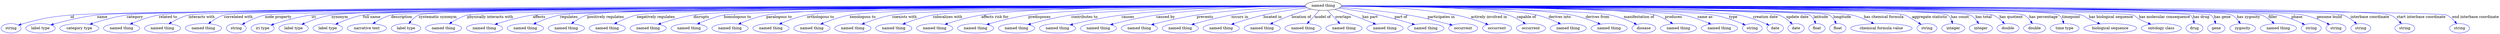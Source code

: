 digraph {
	graph [bb="0,0,7847.5,123"];
	node [label="\N"];
	"named thing"	 [height=0.5,
		label="named thing",
		pos="4145.5,105",
		width=1.5346];
	id	 [color=blue,
		height=0.5,
		label=string,
		pos="30.547,18",
		width=0.84854];
	"named thing" -> id	 [color=blue,
		label=id,
		lp="228.05,61.5",
		pos="e,54.337,29.683 4090.2,104.82 3628.1,103.24 423.5,91.495 222.55,69 153.85,61.309 136.2,57.636 70.547,36 68.289,35.256 65.987,34.426 \
63.685,33.541",
		style=solid];
	name	 [color=blue,
		height=0.5,
		label="label type",
		pos="124.55,18",
		width=1.2638];
	"named thing" -> name	 [color=blue,
		label=name,
		lp="325.05,61.5",
		pos="e,158.06,30.303 4090,104.86 3632.9,103.64 505.42,94.406 309.55,69 259.81,62.548 204.59,46.047 167.54,33.548",
		style=solid];
	category	 [color=blue,
		height=0.5,
		label="category type",
		pos="246.55,18",
		width=1.6249];
	"named thing" -> category	 [color=blue,
		label=category,
		lp="431.05,61.5",
		pos="e,281.62,32.449 4090,104.94 3639.5,104.35 597.41,99.289 407.55,69 367.14,62.553 322.94,47.978 291.09,36.053",
		style=solid];
	"related to"	 [color=blue,
		height=0.5,
		label="named thing",
		pos="378.55,18",
		width=1.5346];
	"named thing" -> "related to"	 [color=blue,
		label="related to",
		lp="535.55,61.5",
		pos="e,408.32,33.178 4090.3,104.73 3641.1,102.49 601.39,86.718 509.55,69 477.46,62.81 443.1,49.144 417.63,37.515",
		style=solid];
	"interacts with"	 [color=blue,
		height=0.5,
		label="named thing",
		pos="506.55,18",
		width=1.5346];
	"named thing" -> "interacts with"	 [color=blue,
		label="interacts with",
		lp="641.55,61.5",
		pos="e,530.23,34.394 4090,104.79 3646.3,103.11 692.8,91.066 604.55,69 581.2,63.163 557.2,50.797 538.79,39.704",
		style=solid];
	"correlated with"	 [color=blue,
		height=0.5,
		label="named thing",
		pos="634.55,18",
		width=1.5346];
	"named thing" -> "correlated with"	 [color=blue,
		label="correlated with",
		lp="755.55,61.5",
		pos="e,654.03,34.862 4090,104.84 3654.1,103.54 798.92,94.089 714.55,69 695.54,63.349 676.72,51.736 662.11,41.018",
		style=solid];
	"node property"	 [color=blue,
		height=0.5,
		label=string,
		pos="738.55,18",
		width=0.84854];
	"named thing" -> "node property"	 [color=blue,
		label="node property",
		lp="879.55,61.5",
		pos="e,759.18,31.705 4090,104.74 3663.8,102.68 923.85,88.734 841.55,69 815.13,62.666 787.68,48.644 767.76,36.903",
		style=solid];
	iri	 [color=blue,
		height=0.5,
		label="iri type",
		pos="823.55,18",
		width=1.011];
	"named thing" -> iri	 [color=blue,
		label=iri,
		lp="990.05,61.5",
		pos="e,851.22,29.857 4090.1,104.79 3681,103.23 1143.3,92.585 983.55,69 940.16,62.594 892.51,46.105 860.59,33.596",
		style=solid];
	synonym	 [color=blue,
		height=0.5,
		label="label type",
		pos="923.55,18",
		width=1.2638];
	"named thing" -> synonym	 [color=blue,
		label=synonym,
		lp="1075,61.5",
		pos="e,951.13,32.673 4090.2,104.94 3686.5,104.44 1204.4,100.1 1049.5,69 1018.3,62.726 984.95,48.875 960.41,37.189",
		style=solid];
	"full name"	 [color=blue,
		height=0.5,
		label="label type",
		pos="1032.5,18",
		width=1.2638];
	"named thing" -> "full name"	 [color=blue,
		label="full name",
		lp="1178,61.5",
		pos="e,1059,32.911 4090.2,104.95 3693.9,104.51 1300.8,100.57 1151.5,69 1122.2,62.786 1091,49.169 1068,37.567",
		style=solid];
	description	 [color=blue,
		height=0.5,
		label="narrative text",
		pos="1153.5,18",
		width=1.6068];
	"named thing" -> description	 [color=blue,
		label=description,
		lp="1276,61.5",
		pos="e,1176,34.62 4090.1,104.69 3694.7,102.41 1316.9,87.936 1245.5,69 1223.8,63.218 1201.6,51.149 1184.5,40.203",
		style=solid];
	"systematic synonym"	 [color=blue,
		height=0.5,
		label="label type",
		pos="1274.5,18",
		width=1.2638];
	"named thing" -> "systematic synonym"	 [color=blue,
		label="systematic synonym",
		lp="1389.5,61.5",
		pos="e,1288.5,35.274 4090.2,104.82 3701.8,103.46 1400.4,94.382 1333.5,69 1319.1,63.509 1305.8,52.76 1295.5,42.539",
		style=solid];
	"physically interacts with"	 [color=blue,
		height=0.5,
		label="named thing",
		pos="1393.5,18",
		width=1.5346];
	"named thing" -> "physically interacts with"	 [color=blue,
		label="physically interacts with",
		lp="1554,61.5",
		pos="e,1416.5,34.615 4090.3,104.62 3714.9,101.97 1552.8,86.028 1487.5,69 1465.4,63.21 1442.7,51.141 1425.2,40.196",
		style=solid];
	affects	 [color=blue,
		height=0.5,
		label="named thing",
		pos="1521.5,18",
		width=1.5346];
	"named thing" -> affects	 [color=blue,
		label=affects,
		lp="1709,61.5",
		pos="e,1557.1,31.912 4090.1,104.62 3737,102.17 1812.9,87.982 1690.5,69 1647.5,62.331 1600.3,47.371 1566.7,35.369",
		style=solid];
	regulates	 [color=blue,
		height=0.5,
		label="named thing",
		pos="1649.5,18",
		width=1.5346];
	"named thing" -> regulates	 [color=blue,
		label=regulates,
		lp="1808,61.5",
		pos="e,1680.1,33.129 4090.2,104.7 3745.3,102.77 1900.4,91.398 1783.5,69 1750.7,62.696 1715.4,48.941 1689.2,37.303",
		style=solid];
	"positively regulates"	 [color=blue,
		height=0.5,
		label="named thing",
		pos="1777.5,18",
		width=1.5346];
	"named thing" -> "positively regulates"	 [color=blue,
		label="positively regulates",
		lp="1924.5,61.5",
		pos="e,1800.6,34.598 4090.1,104.87 3752.3,103.99 1982.1,97.983 1871.5,69 1849.4,63.185 1826.7,51.114 1809.2,40.176",
		style=solid];
	"negatively regulates"	 [color=blue,
		height=0.5,
		label="named thing",
		pos="1905.5,18",
		width=1.5346];
	"named thing" -> "negatively regulates"	 [color=blue,
		label="negatively regulates",
		lp="2079,61.5",
		pos="e,1933.4,33.606 4090.2,104.66 3766.5,102.62 2128.4,91.229 2024.5,69 1995.8,62.837 1965.3,49.634 1942.4,38.205",
		style=solid];
	disrupts	 [color=blue,
		height=0.5,
		label="named thing",
		pos="2033.5,18",
		width=1.5346];
	"named thing" -> disrupts	 [color=blue,
		label=disrupts,
		lp="2217,61.5",
		pos="e,2068.2,32.115 4090,104.92 3791.7,104.38 2386.6,100.16 2195.5,69 2154.7,62.331 2109.9,47.625 2077.8,35.711",
		style=solid];
	"homologous to"	 [color=blue,
		height=0.5,
		label="named thing",
		pos="2161.5,18",
		width=1.5346];
	"named thing" -> "homologous to"	 [color=blue,
		label="homologous to",
		lp="2329.5,61.5",
		pos="e,2190.9,33.337 4090,104.49 3790.5,101.66 2378.9,87.374 2288.5,69 2257.7,62.73 2224.8,49.3 2200.2,37.796",
		style=solid];
	"paralogous to"	 [color=blue,
		height=0.5,
		label="named thing",
		pos="2289.5,18",
		width=1.5346];
	"named thing" -> "paralogous to"	 [color=blue,
		label="paralogous to",
		lp="2460.5,61.5",
		pos="e,2320.1,33.076 4090.3,104.38 3804.9,101.08 2507.1,85.268 2423.5,69 2390.7,62.603 2355.4,48.852 2329.3,37.24",
		style=solid];
	"orthologous to"	 [color=blue,
		height=0.5,
		label="named thing",
		pos="2417.5,18",
		width=1.5346];
	"named thing" -> "orthologous to"	 [color=blue,
		label="orthologous to",
		lp="2589,61.5",
		pos="e,2447.8,33.184 4089.9,104.88 3825.7,104.17 2702.9,99.388 2549.5,69 2517.4,62.627 2482.9,49.039 2457.2,37.491",
		style=solid];
	"xenologous to"	 [color=blue,
		height=0.5,
		label="named thing",
		pos="2545.5,18",
		width=1.5346];
	"named thing" -> "xenologous to"	 [color=blue,
		label="xenologous to",
		lp="2720,61.5",
		pos="e,2576.6,33.04 4090,104.73 3839.6,103.36 2821.5,96.154 2681.5,69 2648.3,62.539 2612.4,48.792 2585.9,37.197",
		style=solid];
	"coexists with"	 [color=blue,
		height=0.5,
		label="named thing",
		pos="2673.5,18",
		width=1.5346];
	"named thing" -> "coexists with"	 [color=blue,
		label="coexists with",
		lp="2849.5,61.5",
		pos="e,2705.2,32.892 4090,104.55 3853.9,102.51 2940,93.086 2813.5,69 2779.1,62.442 2741.9,48.535 2714.5,36.897",
		style=solid];
	"colocalizes with"	 [color=blue,
		height=0.5,
		label="named thing",
		pos="2801.5,18",
		width=1.5346];
	"named thing" -> "colocalizes with"	 [color=blue,
		label="colocalizes with",
		lp="2983.5,61.5",
		pos="e,2832.8,32.867 4090.1,104.4 3868.5,101.85 3053.1,91.063 2939.5,69 2905.7,62.426 2869.2,48.614 2842.2,37.02",
		style=solid];
	"affects risk for"	 [color=blue,
		height=0.5,
		label="named thing",
		pos="2929.5,18",
		width=1.5346];
	"named thing" -> "affects risk for"	 [color=blue,
		label="affects risk for",
		lp="3128.5,61.5",
		pos="e,2964.2,32.194 4090.2,104.01 3886.7,100.24 3187.3,86.178 3088.5,69 3048.7,62.067 3005,47.536 2973.6,35.751",
		style=solid];
	predisposes	 [color=blue,
		height=0.5,
		label="named thing",
		pos="3057.5,18",
		width=1.5346];
	"named thing" -> predisposes	 [color=blue,
		label=predisposes,
		lp="3268.5,61.5",
		pos="e,3094.7,31.388 4090.1,104.53 3919.2,102.81 3402.2,95.498 3236.5,69 3190.8,61.677 3140.1,46.538 3104.3,34.647",
		style=solid];
	"contributes to"	 [color=blue,
		height=0.5,
		label="named thing",
		pos="3185.5,18",
		width=1.5346];
	"named thing" -> "contributes to"	 [color=blue,
		label="contributes to",
		lp="3409,61.5",
		pos="e,3223.5,31.101 4090.4,103.99 3937.4,100.96 3510.3,90.721 3371.5,69 3323.6,61.487 3270.3,46.117 3233,34.204",
		style=solid];
	causes	 [color=blue,
		height=0.5,
		label="named thing",
		pos="3313.5,18",
		width=1.5346];
	"named thing" -> causes	 [color=blue,
		label=causes,
		lp="3544.5,61.5",
		pos="e,3354.3,30.264 4090.4,102.92 3959.8,97.827 3634.6,84.015 3526.5,69 3470.1,61.161 3406.8,45.029 3363.9,32.995",
		style=solid];
	"caused by"	 [color=blue,
		height=0.5,
		label="named thing",
		pos="3441.5,18",
		width=1.5346];
	"named thing" -> "caused by"	 [color=blue,
		label="caused by",
		lp="3664,61.5",
		pos="e,3481,30.744 4090.2,104.27 3996.3,102.32 3800.1,95.179 3636.5,69 3586.3,60.954 3530.2,45.58 3491.1,33.806",
		style=solid];
	prevents	 [color=blue,
		height=0.5,
		label="named thing",
		pos="3569.5,18",
		width=1.5346];
	"named thing" -> prevents	 [color=blue,
		label=prevents,
		lp="3780.5,61.5",
		pos="e,3608.7,30.804 4090.5,102.8 4015,99.12 3875.1,89.943 3757.5,69 3709.6,60.451 3656,45.364 3618.4,33.81",
		style=solid];
	"occurs in"	 [color=blue,
		height=0.5,
		label="named thing",
		pos="3697.5,18",
		width=1.5346];
	"named thing" -> "occurs in"	 [color=blue,
		label="occurs in",
		lp="3886.5,61.5",
		pos="e,3734.5,31.537 4091.4,100.98 4033.9,96.052 3940.6,86.162 3861.5,69 3821.3,60.257 3776.7,46.09 3744.2,34.904",
		style=solid];
	"located in"	 [color=blue,
		height=0.5,
		label="named thing",
		pos="3825.5,18",
		width=1.5346];
	"named thing" -> "located in"	 [color=blue,
		label="located in",
		lp="3987.5,61.5",
		pos="e,3858.9,32.392 4095.1,97.557 4057.6,91.449 4005.4,81.738 3960.5,69 3929,60.039 3894.4,46.905 3868.1,36.21",
		style=solid];
	"location of"	 [color=blue,
		height=0.5,
		label="named thing",
		pos="3953.5,18",
		width=1.5346];
	"named thing" -> "location of"	 [color=blue,
		label="location of",
		lp="4077,61.5",
		pos="e,3980.2,33.79 4106.4,92.082 4088.2,85.723 4066.5,77.587 4047.5,69 4027.8,60.095 4006.6,48.74 3989.3,39.006",
		style=solid];
	"model of"	 [color=blue,
		height=0.5,
		label="named thing",
		pos="4081.5,18",
		width=1.5346];
	"named thing" -> "model of"	 [color=blue,
		label="model of",
		lp="4142.5,61.5",
		pos="e,4094.5,35.58 4132.6,87.394 4123.4,74.894 4110.9,57.91 4100.6,43.872",
		style=solid];
	overlaps	 [color=blue,
		height=0.5,
		label="named thing",
		pos="4209.5,18",
		width=1.5346];
	"named thing" -> overlaps	 [color=blue,
		label=overlaps,
		lp="4204.5,61.5",
		pos="e,4196.6,35.58 4158.5,87.394 4167.7,74.894 4180.2,57.91 4190.5,43.872",
		style=solid];
	"has part"	 [color=blue,
		height=0.5,
		label="named thing",
		pos="4337.5,18",
		width=1.5346];
	"named thing" -> "has part"	 [color=blue,
		label="has part",
		lp="4286,61.5",
		pos="e,4307.1,33.153 4180.5,90.87 4196.2,84.392 4214.9,76.499 4231.5,69 4253.7,59.025 4278.2,47.29 4298.1,37.592",
		style=solid];
	"part of"	 [color=blue,
		height=0.5,
		label="named thing",
		pos="4465.5,18",
		width=1.5346];
	"named thing" -> "part of"	 [color=blue,
		label="part of",
		lp="4378,61.5",
		pos="e,4428.5,31.485 4193.5,96.012 4226.8,89.418 4272.1,79.763 4311.5,69 4348.1,59.021 4388.7,45.457 4419.1,34.825",
		style=solid];
	"participates in"	 [color=blue,
		height=0.5,
		label=occurrent,
		pos="4582.5,18",
		width=1.2277];
	"named thing" -> "participates in"	 [color=blue,
		label="participates in",
		lp="4504,61.5",
		pos="e,4549,29.819 4198.1,99.298 4249.8,93.278 4331,82.755 4400.5,69 4458.6,57.513 4472.8,52.861 4529.5,36 4532.7,35.059 4536,34.05 4539.2,\
33.008",
		style=solid];
	"actively involved in"	 [color=blue,
		height=0.5,
		label=occurrent,
		pos="4688.5,18",
		width=1.2277];
	"named thing" -> "actively involved in"	 [color=blue,
		label="actively involved in",
		lp="4653,61.5",
		pos="e,4658.5,31.351 4199.9,101.84 4293.7,96.106 4482,83.251 4546.5,69 4582.1,61.149 4621,46.773 4649,35.28",
		style=solid];
	"capable of"	 [color=blue,
		height=0.5,
		label=occurrent,
		pos="4794.5,18",
		width=1.2277];
	"named thing" -> "capable of"	 [color=blue,
		label="capable of",
		lp="4772,61.5",
		pos="e,4774.4,34.267 4200.7,103.01 4333.5,97.996 4663.7,84.169 4711.5,69 4731.1,62.8 4750.7,51.038 4766,40.371",
		style=solid];
	"derives into"	 [color=blue,
		height=0.5,
		label="named thing",
		pos="4911.5,18",
		width=1.5346];
	"named thing" -> "derives into"	 [color=blue,
		label="derives into",
		lp="4876.5,61.5",
		pos="e,4885.4,34.045 4200.5,103.22 4348.3,98.269 4746.8,83.713 4804.5,69 4829.8,62.562 4856.2,50.018 4876.5,38.982",
		style=solid];
	"derives from"	 [color=blue,
		height=0.5,
		label="named thing",
		pos="5039.5,18",
		width=1.5346];
	"named thing" -> "derives from"	 [color=blue,
		label="derives from",
		lp="4994.5,61.5",
		pos="e,5009.9,33.212 4200.8,103.47 4365.1,98.785 4843.7,83.995 4912.5,69 4943.2,62.329 4976,48.981 5000.6,37.614",
		style=solid];
	"manifestation of"	 [color=blue,
		height=0.5,
		label=disease,
		pos="5149.5,18",
		width=1.011];
	"named thing" -> "manifestation of"	 [color=blue,
		label="manifestation of",
		lp="5121.5,61.5",
		pos="e,5125.6,31.725 4201,103.95 4382.7,100.35 4952.8,87.672 5033.5,69 5062.8,62.231 5093.8,48.181 5116.4,36.539",
		style=solid];
	produces	 [color=blue,
		height=0.5,
		label="named thing",
		pos="5259.5,18",
		width=1.5346];
	"named thing" -> produces	 [color=blue,
		label=produces,
		lp="5229,61.5",
		pos="e,5237.5,34.706 4201.1,104.61 4401.1,102.99 5077.3,95.576 5170.5,69 5191.4,63.068 5212.5,51.278 5228.9,40.528",
		style=solid];
	"same as"	 [color=blue,
		height=0.5,
		label="named thing",
		pos="5387.5,18",
		width=1.5346];
	"named thing" -> "same as"	 [color=blue,
		label="same as",
		lp="5327.5,61.5",
		pos="e,5357.5,33.217 4200.9,104.31 4411.3,101.55 5153.8,90.369 5257.5,69 5289.1,62.495 5323,48.983 5348.2,37.5",
		style=solid];
	type	 [color=blue,
		height=0.5,
		label=string,
		pos="5491.5,18",
		width=0.84854];
	"named thing" -> type	 [color=blue,
		label=type,
		lp="5420.5,61.5",
		pos="e,5467.8,29.705 4201.1,104.31 4423,101.41 5239.5,89.434 5353.5,69 5390.9,62.311 5431.3,46.222 5458.7,33.889",
		style=solid];
	"creation date"	 [color=blue,
		height=0.5,
		label=date,
		pos="5567.5,18",
		width=0.75];
	"named thing" -> "creation date"	 [color=blue,
		label="creation date",
		lp="5523.5,61.5",
		pos="e,5546,29.318 4200.9,104.45 4432.2,102.04 5314.1,91.426 5436.5,69 5472.3,62.452 5510.8,46.255 5536.8,33.856",
		style=solid];
	"update date"	 [color=blue,
		height=0.5,
		label=date,
		pos="5639.5,18",
		width=0.75];
	"named thing" -> "update date"	 [color=blue,
		label="update date",
		lp="5624,61.5",
		pos="e,5623.5,32.544 4200.8,104.45 4454.3,101.82 5496.6,89.774 5562.5,69 5582.1,62.838 5601.3,50.103 5615.7,38.901",
		style=solid];
	latitude	 [color=blue,
		height=0.5,
		label=float,
		pos="5711.5,18",
		width=0.75];
	"named thing" -> latitude	 [color=blue,
		label=latitude,
		lp="5702,61.5",
		pos="e,5700,34.675 4201.1,104.82 4466.1,103.82 5591.2,97.874 5659.5,69 5672.8,63.408 5684.5,52.733 5693.5,42.589",
		style=solid];
	longitude	 [color=blue,
		height=0.5,
		label=float,
		pos="5783.5,18",
		width=0.75];
	"named thing" -> longitude	 [color=blue,
		label=longitude,
		lp="5776.5,61.5",
		pos="e,5771,34.21 4200.8,104.81 4472.3,103.77 5654.3,97.568 5726.5,69 5740.9,63.322 5754,52.272 5764,41.904",
		style=solid];
	"has chemical formula"	 [color=blue,
		height=0.5,
		label="chemical formula value",
		pos="5923.5,18",
		width=2.6359];
	"named thing" -> "has chemical formula"	 [color=blue,
		label="has chemical formula",
		lp="5910,61.5",
		pos="e,5892.9,35.314 4201.1,104.4 4481.1,101.3 5726.6,86.58 5806.5,69 5833.4,63.089 5861.8,50.902 5883.8,39.924",
		style=solid];
	"aggregate statistic"	 [color=blue,
		height=0.5,
		label=string,
		pos="6066.5,18",
		width=0.84854];
	"named thing" -> "aggregate statistic"	 [color=blue,
		label="aggregate statistic",
		lp="6058.5,61.5",
		pos="e,6047.4,32.117 4201.3,104.65 4498.4,102.7 5885.9,92.365 5973.5,69 5997,62.736 6021,49.374 6038.8,37.898",
		style=solid];
	"has count"	 [color=blue,
		height=0.5,
		label=integer,
		pos="6150.5,18",
		width=0.97491];
	"named thing" -> "has count"	 [color=blue,
		label="has count",
		lp="6155.5,61.5",
		pos="e,6142.4,35.587 4200.9,104.65 4515.7,102.56 6067.8,91.143 6111.5,69 6122.2,63.609 6130.8,53.792 6137.1,44.2",
		style=solid];
	"has total"	 [color=blue,
		height=0.5,
		label=integer,
		pos="6238.5,18",
		width=0.97491];
	"named thing" -> "has total"	 [color=blue,
		label="has total",
		lp="6230.5,61.5",
		pos="e,6226.5,34.961 4200.8,104.58 4522.3,102.07 6138.4,88.491 6185.5,69 6198.9,63.497 6210.7,52.937 6219.9,42.847",
		style=solid];
	"has quotient"	 [color=blue,
		height=0.5,
		label=double,
		pos="6326.5,18",
		width=0.95686];
	"named thing" -> "has quotient"	 [color=blue,
		label="has quotient",
		lp="6318,61.5",
		pos="e,6310.7,34.29 4200.9,104.52 4529,101.62 6207.4,85.99 6257.5,69 6274.4,63.273 6290.6,51.743 6303.1,41.092",
		style=solid];
	"has percentage"	 [color=blue,
		height=0.5,
		label=double,
		pos="6413.5,18",
		width=0.95686];
	"named thing" -> "has percentage"	 [color=blue,
		label="has percentage",
		lp="6420,61.5",
		pos="e,6400.3,34.747 4201,104.62 4538.4,102.27 6303.8,89.014 6355.5,69 6370,63.399 6383.3,52.42 6393.5,42.078",
		style=solid];
	timepoint	 [color=blue,
		height=0.5,
		label="time type",
		pos="6510.5,18",
		width=1.2277];
	"named thing" -> timepoint	 [color=blue,
		label=timepoint,
		lp="6511,61.5",
		pos="e,6500.1,35.674 4200.9,104.75 4548,103.1 6411.4,93.151 6464.5,69 6476.3,63.662 6486.3,53.716 6494,44.014",
		style=solid];
	"has biological sequence"	 [color=blue,
		height=0.5,
		label="biological sequence",
		pos="6653.5,18",
		width=2.2387];
	"named thing" -> "has biological sequence"	 [color=blue,
		label="has biological sequence",
		lp="6651.5,61.5",
		pos="e,6625.2,34.868 4200.8,104.81 4548.6,103.54 6423.7,95.487 6541.5,69 6567.7,63.121 6595.1,50.759 6616.3,39.678",
		style=solid];
	"has molecular consequence"	 [color=blue,
		height=0.5,
		label="ontology class",
		pos="6813.5,18",
		width=1.7151];
	"named thing" -> "has molecular consequence"	 [color=blue,
		label="has molecular consequence",
		lp="6822.5,61.5",
		pos="e,6784.6,34.077 4200.9,104.6 4569.4,101.86 6657.5,85.626 6720.5,69 6722.1,68.583 6750.6,52.925 6775.6,39.069",
		style=solid];
	"has drug"	 [color=blue,
		height=0.5,
		label=drug,
		pos="6920.5,18",
		width=0.75];
	"named thing" -> "has drug"	 [color=blue,
		label="has drug",
		lp="6935,61.5",
		pos="e,6917.8,36.063 4200.8,104.69 4587.3,102.45 6869.4,88.423 6898.5,69 6906.5,63.673 6911.6,54.779 6914.9,45.896",
		style=solid];
	"has gene"	 [color=blue,
		height=0.5,
		label=gene,
		pos="6992.5,18",
		width=0.75827];
	"named thing" -> "has gene"	 [color=blue,
		label="has gene",
		lp="7001.5,61.5",
		pos="e,6987.2,35.729 4200.8,104.66 4592.4,102.24 6931.5,86.998 6962.5,69 6971.7,63.68 6978.4,54.365 6983,45.14",
		style=solid];
	"has zygosity"	 [color=blue,
		height=0.5,
		label=zygosity,
		pos="7078.5,18",
		width=1.1193];
	"named thing" -> "has zygosity"	 [color=blue,
		label="has zygosity",
		lp="7084.5,61.5",
		pos="e,7067.4,35.461 4201.1,104.9 4595.8,104.12 6962.2,98.198 7029.5,69 7042,63.622 7052.8,53.429 7061,43.561",
		style=solid];
	filler	 [color=blue,
		height=0.5,
		label="named thing",
		pos="7192.5,18",
		width=1.5346];
	"named thing" -> filler	 [color=blue,
		label=filler,
		lp="7164,61.5",
		pos="e,7175.3,35.327 4200.9,104.8 4602.1,103.26 7050.5,92.943 7122.5,69 7139.2,63.476 7155.2,52.42 7167.6,42.01",
		style=solid];
	phase	 [color=blue,
		height=0.5,
		label=string,
		pos="7296.5,18",
		width=0.84854];
	"named thing" -> phase	 [color=blue,
		label=phase,
		lp="7243,61.5",
		pos="e,7275,30.784 4201.1,104.97 4601,104.71 7030.3,101.74 7181.5,69 7211.6,62.49 7243.4,47.701 7265.9,35.716",
		style=solid];
	"genome build"	 [color=blue,
		height=0.5,
		label=string,
		pos="7375.5,18",
		width=0.84854];
	"named thing" -> "genome build"	 [color=blue,
		label="genome build",
		lp="7346.5,61.5",
		pos="e,7354,31.03 4200.8,104.67 4612.3,102.19 7184.7,86.034 7262.5,69 7292,62.556 7323,47.908 7345.1,35.955",
		style=solid];
	"interbase coordinate"	 [color=blue,
		height=0.5,
		label=string,
		pos="7454.5,18",
		width=0.84854];
	"named thing" -> "interbase coordinate"	 [color=blue,
		label="interbase coordinate",
		lp="7470.5,61.5",
		pos="e,7439.8,34.063 4201.1,104.87 4623.1,103.85 7310.1,96.25 7388.5,69 7404.9,63.322 7420.3,51.841 7432.2,41.208",
		style=solid];
	"start interbase coordinate"	 [color=blue,
		height=0.5,
		label=string,
		pos="7584.5,18",
		width=0.84854];
	"named thing" -> "start interbase coordinate"	 [color=blue,
		label="start interbase coordinate",
		lp="7621,61.5",
		pos="e,7572.2,34.758 4201.1,104.96 4633.6,104.62 7448.9,101.12 7529.5,69 7543.4,63.469 7555.9,52.65 7565.5,42.394",
		style=solid];
	"end interbase coordinate"	 [color=blue,
		height=0.5,
		label=string,
		pos="7744.5,18",
		width=0.84854];
	"named thing" -> "end interbase coordinate"	 [color=blue,
		label="end interbase coordinate",
		lp="7781,61.5",
		pos="e,7733.2,34.984 4200.9,104.72 4648,102.47 7651.5,86.668 7693.5,69 7706.6,63.527 7718,52.971 7726.8,42.875",
		style=solid];
}
